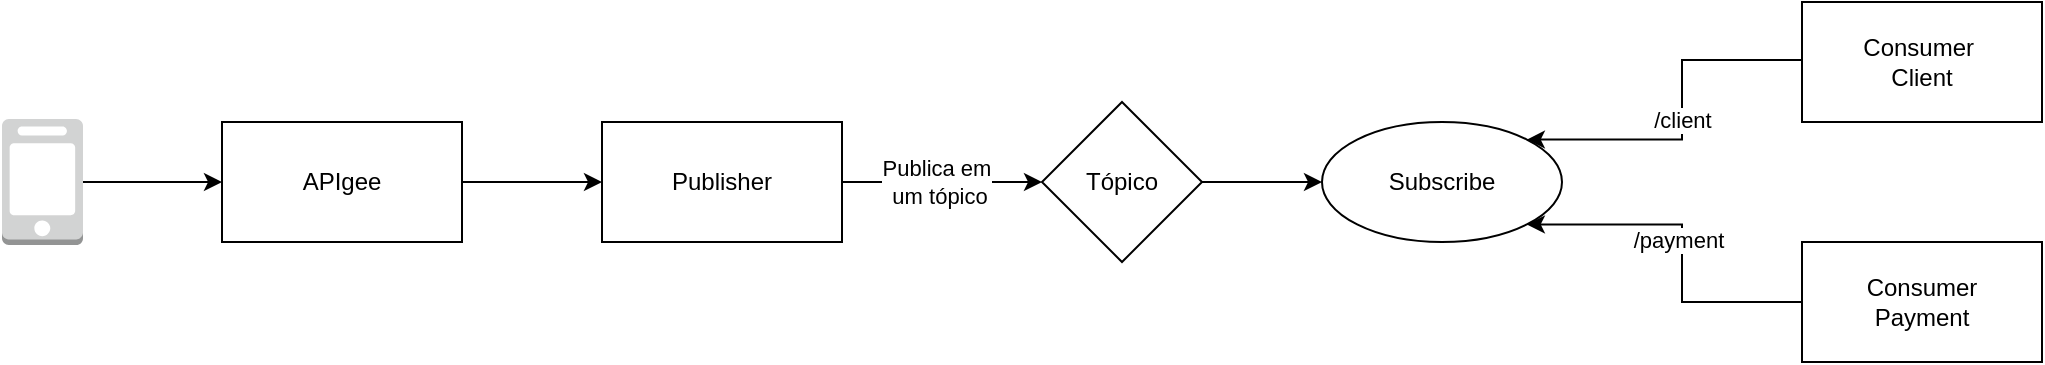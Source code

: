 <mxfile>
    <diagram id="01BeGtUPm_ekkjgZRtDX" name="Página-1">
        <mxGraphModel dx="898" dy="680" grid="1" gridSize="10" guides="1" tooltips="1" connect="1" arrows="1" fold="1" page="1" pageScale="1" pageWidth="827" pageHeight="1169" math="0" shadow="0">
            <root>
                <mxCell id="0"/>
                <mxCell id="1" parent="0"/>
                <mxCell id="1Y6D_242-XDic309ft3X-4" value="" style="edgeStyle=orthogonalEdgeStyle;rounded=0;orthogonalLoop=1;jettySize=auto;html=1;" parent="1" source="1Y6D_242-XDic309ft3X-1" target="1Y6D_242-XDic309ft3X-3" edge="1">
                    <mxGeometry relative="1" as="geometry"/>
                </mxCell>
                <mxCell id="1Y6D_242-XDic309ft3X-5" value="Publica em&lt;br&gt;&amp;nbsp;um tópico" style="edgeLabel;html=1;align=center;verticalAlign=middle;resizable=0;points=[];" parent="1Y6D_242-XDic309ft3X-4" vertex="1" connectable="0">
                    <mxGeometry x="-0.255" y="3" relative="1" as="geometry">
                        <mxPoint x="9" y="3" as="offset"/>
                    </mxGeometry>
                </mxCell>
                <mxCell id="1Y6D_242-XDic309ft3X-1" value="Publisher" style="rounded=0;whiteSpace=wrap;html=1;" parent="1" vertex="1">
                    <mxGeometry x="320" y="430" width="120" height="60" as="geometry"/>
                </mxCell>
                <mxCell id="3" value="" style="edgeStyle=none;html=1;" edge="1" parent="1" source="1Y6D_242-XDic309ft3X-3" target="2">
                    <mxGeometry relative="1" as="geometry"/>
                </mxCell>
                <mxCell id="1Y6D_242-XDic309ft3X-3" value="Tópico" style="rhombus;whiteSpace=wrap;html=1;rounded=0;" parent="1" vertex="1">
                    <mxGeometry x="540" y="420" width="80" height="80" as="geometry"/>
                </mxCell>
                <mxCell id="1Y6D_242-XDic309ft3X-7" style="edgeStyle=orthogonalEdgeStyle;rounded=0;orthogonalLoop=1;jettySize=auto;html=1;entryX=0;entryY=0.5;entryDx=0;entryDy=0;" parent="1" source="1Y6D_242-XDic309ft3X-6" target="1Y6D_242-XDic309ft3X-1" edge="1">
                    <mxGeometry relative="1" as="geometry"/>
                </mxCell>
                <mxCell id="1Y6D_242-XDic309ft3X-6" value="APIgee" style="rounded=0;whiteSpace=wrap;html=1;strokeColor=default;" parent="1" vertex="1">
                    <mxGeometry x="130" y="430" width="120" height="60" as="geometry"/>
                </mxCell>
                <mxCell id="1Y6D_242-XDic309ft3X-12" style="edgeStyle=orthogonalEdgeStyle;rounded=0;orthogonalLoop=1;jettySize=auto;html=1;entryX=0;entryY=0.5;entryDx=0;entryDy=0;" parent="1" source="1Y6D_242-XDic309ft3X-11" target="1Y6D_242-XDic309ft3X-6" edge="1">
                    <mxGeometry relative="1" as="geometry"/>
                </mxCell>
                <mxCell id="1Y6D_242-XDic309ft3X-11" value="" style="outlineConnect=0;dashed=0;verticalLabelPosition=bottom;verticalAlign=top;align=center;html=1;shape=mxgraph.aws3.mobile_client;fillColor=#D2D3D3;gradientColor=none;strokeColor=default;" parent="1" vertex="1">
                    <mxGeometry x="20" y="428.5" width="40.5" height="63" as="geometry"/>
                </mxCell>
                <mxCell id="2" value="Subscribe" style="ellipse;whiteSpace=wrap;html=1;rounded=0;" vertex="1" parent="1">
                    <mxGeometry x="680" y="430" width="120" height="60" as="geometry"/>
                </mxCell>
                <mxCell id="4" style="edgeStyle=orthogonalEdgeStyle;rounded=0;orthogonalLoop=1;jettySize=auto;html=1;entryX=1;entryY=0;entryDx=0;entryDy=0;exitX=0;exitY=0.5;exitDx=0;exitDy=0;" edge="1" parent="1" source="6" target="2">
                    <mxGeometry relative="1" as="geometry">
                        <mxPoint x="850" y="430" as="targetPoint"/>
                        <Array as="points">
                            <mxPoint x="860" y="399"/>
                            <mxPoint x="860" y="439"/>
                        </Array>
                    </mxGeometry>
                </mxCell>
                <mxCell id="5" value="/client" style="edgeLabel;html=1;align=center;verticalAlign=middle;resizable=0;points=[];" vertex="1" connectable="0" parent="4">
                    <mxGeometry x="0.017" relative="1" as="geometry">
                        <mxPoint as="offset"/>
                    </mxGeometry>
                </mxCell>
                <mxCell id="6" value="Consumer&amp;nbsp;&lt;br&gt;Client" style="rounded=0;whiteSpace=wrap;html=1;" vertex="1" parent="1">
                    <mxGeometry x="920" y="370" width="120" height="60" as="geometry"/>
                </mxCell>
                <mxCell id="7" style="edgeStyle=orthogonalEdgeStyle;rounded=0;orthogonalLoop=1;jettySize=auto;html=1;entryX=1;entryY=1;entryDx=0;entryDy=0;" edge="1" parent="1" source="9" target="2">
                    <mxGeometry relative="1" as="geometry">
                        <mxPoint x="850" y="470" as="targetPoint"/>
                    </mxGeometry>
                </mxCell>
                <mxCell id="8" value="/payment" style="edgeLabel;html=1;align=center;verticalAlign=middle;resizable=0;points=[];" vertex="1" connectable="0" parent="7">
                    <mxGeometry x="0.033" y="2" relative="1" as="geometry">
                        <mxPoint as="offset"/>
                    </mxGeometry>
                </mxCell>
                <mxCell id="9" value="Consumer&lt;br&gt;Payment" style="rounded=0;whiteSpace=wrap;html=1;" vertex="1" parent="1">
                    <mxGeometry x="920" y="490" width="120" height="60" as="geometry"/>
                </mxCell>
            </root>
        </mxGraphModel>
    </diagram>
</mxfile>
